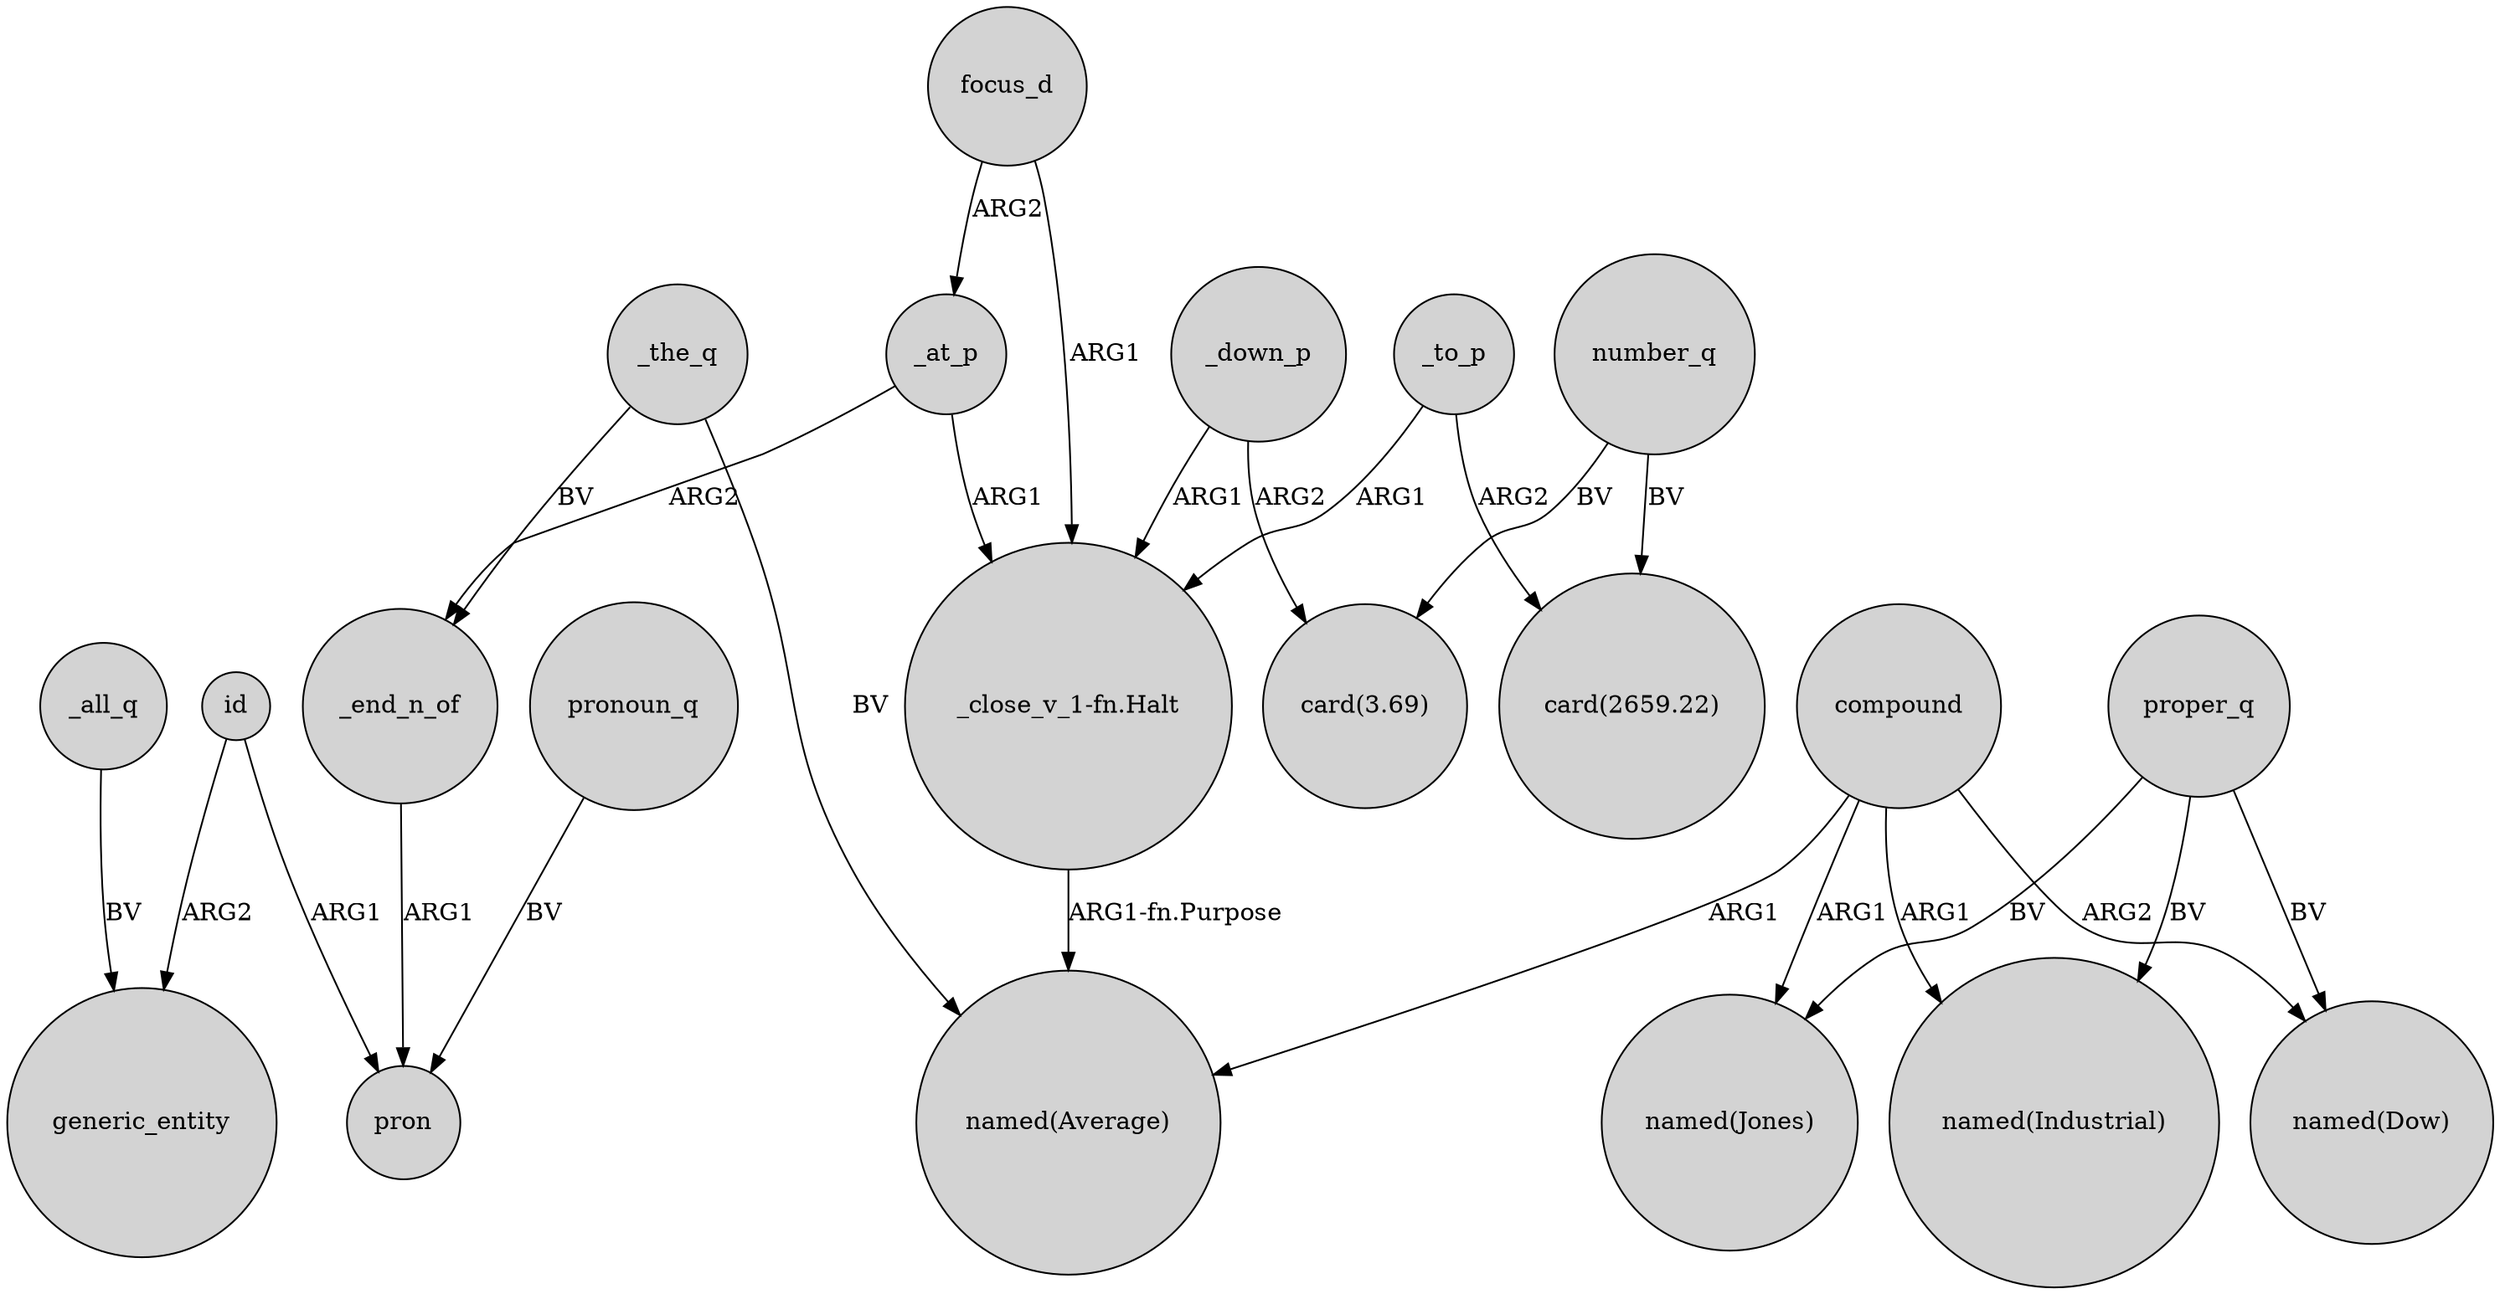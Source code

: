 digraph {
	node [shape=circle style=filled]
	_at_p -> _end_n_of [label=ARG2]
	focus_d -> "_close_v_1-fn.Halt" [label=ARG1]
	compound -> "named(Jones)" [label=ARG1]
	_down_p -> "_close_v_1-fn.Halt" [label=ARG1]
	"_close_v_1-fn.Halt" -> "named(Average)" [label="ARG1-fn.Purpose"]
	_to_p -> "_close_v_1-fn.Halt" [label=ARG1]
	_to_p -> "card(2659.22)" [label=ARG2]
	id -> generic_entity [label=ARG2]
	focus_d -> _at_p [label=ARG2]
	_all_q -> generic_entity [label=BV]
	pronoun_q -> pron [label=BV]
	proper_q -> "named(Industrial)" [label=BV]
	id -> pron [label=ARG1]
	_at_p -> "_close_v_1-fn.Halt" [label=ARG1]
	_the_q -> "named(Average)" [label=BV]
	number_q -> "card(3.69)" [label=BV]
	proper_q -> "named(Jones)" [label=BV]
	proper_q -> "named(Dow)" [label=BV]
	number_q -> "card(2659.22)" [label=BV]
	compound -> "named(Industrial)" [label=ARG1]
	compound -> "named(Average)" [label=ARG1]
	compound -> "named(Dow)" [label=ARG2]
	_end_n_of -> pron [label=ARG1]
	_down_p -> "card(3.69)" [label=ARG2]
	_the_q -> _end_n_of [label=BV]
}
